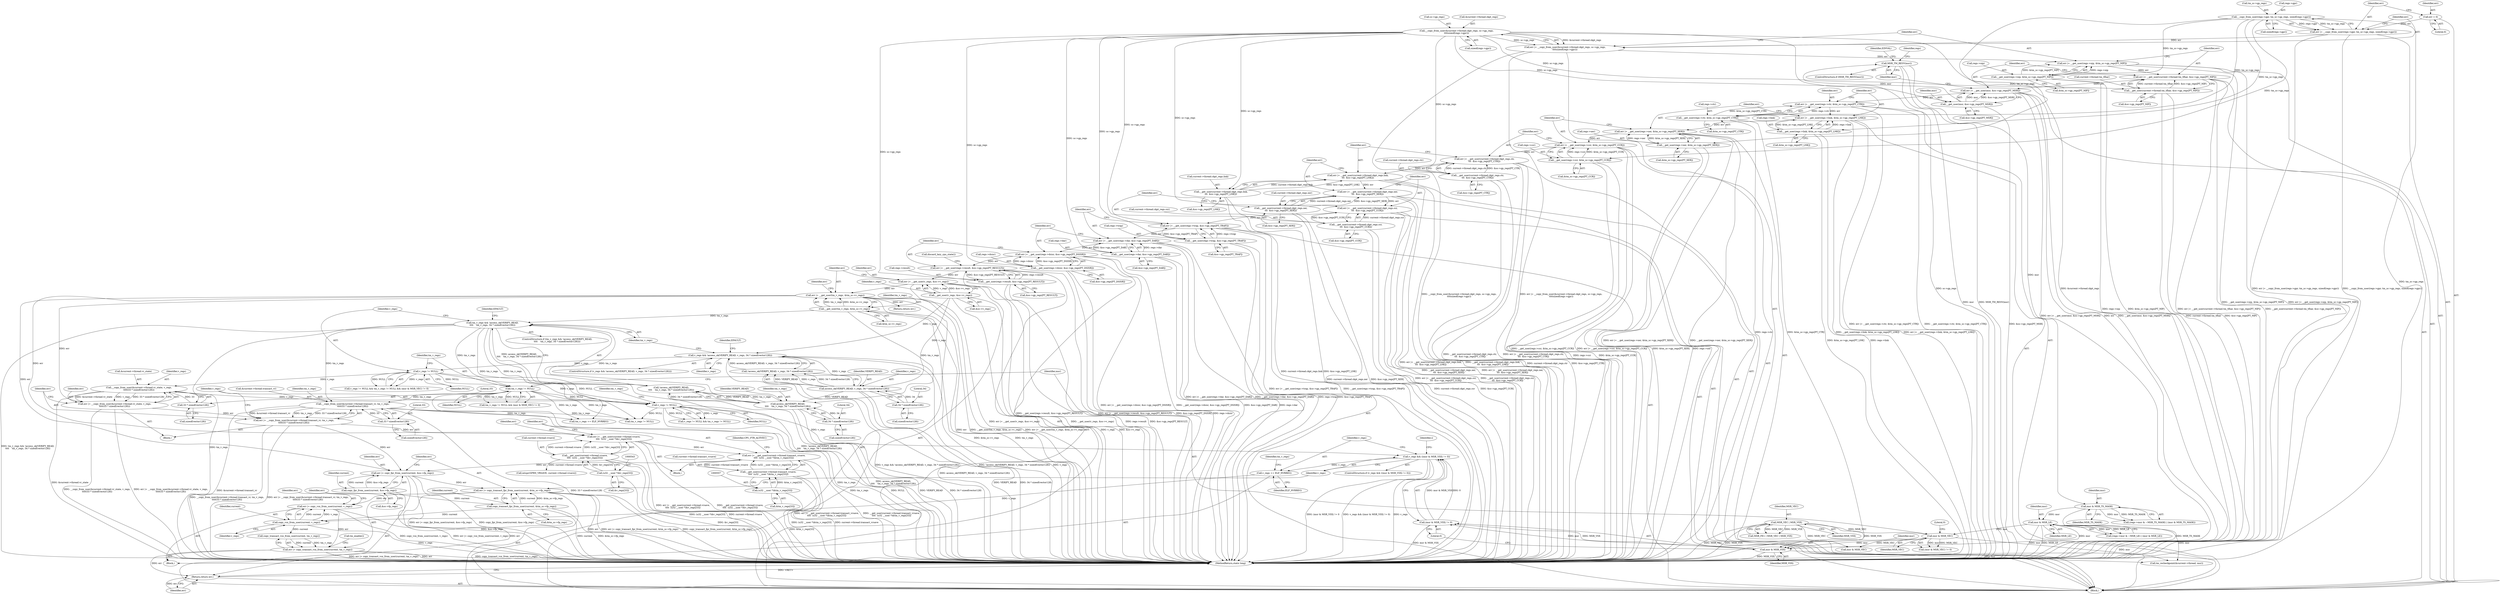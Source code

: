 digraph "0_linux_d2b9d2a5ad5ef04ff978c9923d19730cb05efd55_0@API" {
"1000619" [label="(Call,err |= copy_vsx_from_user(current, v_regs))"];
"1000596" [label="(Call,err |= copy_transact_fpr_from_user(current, &tm_sc->fp_regs))"];
"1000588" [label="(Call,err |= copy_fpr_from_user(current, &sc->fp_regs))"];
"1000410" [label="(Call,err |= __get_user(tm_v_regs, &tm_sc->v_regs))"];
"1000402" [label="(Call,err |= __get_user(v_regs, &sc->v_regs))"];
"1000375" [label="(Call,err |= __get_user(regs->result, &sc->gp_regs[PT_RESULT]))"];
"1000363" [label="(Call,err |= __get_user(regs->dsisr, &sc->gp_regs[PT_DSISR]))"];
"1000351" [label="(Call,err |= __get_user(regs->dar, &sc->gp_regs[PT_DAR]))"];
"1000339" [label="(Call,err |= __get_user(regs->trap, &sc->gp_regs[PT_TRAP]))"];
"1000323" [label="(Call,err |= __get_user(current->thread.ckpt_regs.ccr,\n\t\t\t  &sc->gp_regs[PT_CCR]))"];
"1000307" [label="(Call,err |= __get_user(current->thread.ckpt_regs.xer,\n\t\t\t  &sc->gp_regs[PT_XER]))"];
"1000291" [label="(Call,err |= __get_user(current->thread.ckpt_regs.link,\n\t\t\t  &sc->gp_regs[PT_LNK]))"];
"1000275" [label="(Call,err |= __get_user(current->thread.ckpt_regs.ctr,\n\t\t\t  &sc->gp_regs[PT_CTR]))"];
"1000263" [label="(Call,err |= __get_user(regs->ccr, &tm_sc->gp_regs[PT_CCR]))"];
"1000251" [label="(Call,err |= __get_user(regs->xer, &tm_sc->gp_regs[PT_XER]))"];
"1000239" [label="(Call,err |= __get_user(regs->link, &tm_sc->gp_regs[PT_LNK]))"];
"1000227" [label="(Call,err |= __get_user(regs->ctr, &tm_sc->gp_regs[PT_CTR]))"];
"1000185" [label="(Call,err |= __get_user(msr, &sc->gp_regs[PT_MSR]))"];
"1000171" [label="(Call,err |= __get_user(current->thread.tm_tfhar, &sc->gp_regs[PT_NIP]))"];
"1000159" [label="(Call,err |= __get_user(regs->nip, &tm_sc->gp_regs[PT_NIP]))"];
"1000143" [label="(Call,err |= __copy_from_user(&current->thread.ckpt_regs, sc->gp_regs,\n\t\t\t\tsizeof(regs->gpr)))"];
"1000130" [label="(Call,err |= __copy_from_user(regs->gpr, tm_sc->gp_regs, sizeof(regs->gpr)))"];
"1000125" [label="(Call,err = 0)"];
"1000132" [label="(Call,__copy_from_user(regs->gpr, tm_sc->gp_regs, sizeof(regs->gpr)))"];
"1000145" [label="(Call,__copy_from_user(&current->thread.ckpt_regs, sc->gp_regs,\n\t\t\t\tsizeof(regs->gpr)))"];
"1000161" [label="(Call,__get_user(regs->nip, &tm_sc->gp_regs[PT_NIP]))"];
"1000173" [label="(Call,__get_user(current->thread.tm_tfhar, &sc->gp_regs[PT_NIP]))"];
"1000187" [label="(Call,__get_user(msr, &sc->gp_regs[PT_MSR]))"];
"1000229" [label="(Call,__get_user(regs->ctr, &tm_sc->gp_regs[PT_CTR]))"];
"1000241" [label="(Call,__get_user(regs->link, &tm_sc->gp_regs[PT_LNK]))"];
"1000253" [label="(Call,__get_user(regs->xer, &tm_sc->gp_regs[PT_XER]))"];
"1000265" [label="(Call,__get_user(regs->ccr, &tm_sc->gp_regs[PT_CCR]))"];
"1000277" [label="(Call,__get_user(current->thread.ckpt_regs.ctr,\n\t\t\t  &sc->gp_regs[PT_CTR]))"];
"1000293" [label="(Call,__get_user(current->thread.ckpt_regs.link,\n\t\t\t  &sc->gp_regs[PT_LNK]))"];
"1000309" [label="(Call,__get_user(current->thread.ckpt_regs.xer,\n\t\t\t  &sc->gp_regs[PT_XER]))"];
"1000325" [label="(Call,__get_user(current->thread.ckpt_regs.ccr,\n\t\t\t  &sc->gp_regs[PT_CCR]))"];
"1000341" [label="(Call,__get_user(regs->trap, &sc->gp_regs[PT_TRAP]))"];
"1000353" [label="(Call,__get_user(regs->dar, &sc->gp_regs[PT_DAR]))"];
"1000365" [label="(Call,__get_user(regs->dsisr, &sc->gp_regs[PT_DSISR]))"];
"1000377" [label="(Call,__get_user(regs->result, &sc->gp_regs[PT_RESULT]))"];
"1000404" [label="(Call,__get_user(v_regs, &sc->v_regs))"];
"1000412" [label="(Call,__get_user(tm_v_regs, &tm_sc->v_regs))"];
"1000479" [label="(Call,err |= __copy_from_user(&current->thread.transact_vr, tm_v_regs,\n\t\t\t\t\t33 * sizeof(vector128)))"];
"1000465" [label="(Call,err |= __copy_from_user(&current->thread.vr_state, v_regs,\n\t\t\t\t\t33 * sizeof(vector128)))"];
"1000467" [label="(Call,__copy_from_user(&current->thread.vr_state, v_regs,\n\t\t\t\t\t33 * sizeof(vector128)))"];
"1000452" [label="(Call,v_regs != NULL)"];
"1000423" [label="(Call,v_regs && !access_ok(VERIFY_READ, v_regs, 34 * sizeof(vector128)))"];
"1000426" [label="(Call,access_ok(VERIFY_READ, v_regs, 34 * sizeof(vector128)))"];
"1000429" [label="(Call,34 * sizeof(vector128))"];
"1000425" [label="(Call,!access_ok(VERIFY_READ, v_regs, 34 * sizeof(vector128)))"];
"1000475" [label="(Call,33 * sizeof(vector128))"];
"1000481" [label="(Call,__copy_from_user(&current->thread.transact_vr, tm_v_regs,\n\t\t\t\t\t33 * sizeof(vector128)))"];
"1000456" [label="(Call,tm_v_regs != NULL)"];
"1000437" [label="(Call,tm_v_regs && !access_ok(VERIFY_READ,\n\t\t\t\t    tm_v_regs, 34 * sizeof(vector128)))"];
"1000440" [label="(Call,access_ok(VERIFY_READ,\n\t\t\t\t    tm_v_regs, 34 * sizeof(vector128)))"];
"1000443" [label="(Call,34 * sizeof(vector128))"];
"1000439" [label="(Call,!access_ok(VERIFY_READ,\n\t\t\t\t    tm_v_regs, 34 * sizeof(vector128)))"];
"1000489" [label="(Call,33 * sizeof(vector128))"];
"1000548" [label="(Call,err |= __get_user(current->thread.transact_vrsave,\n\t\t\t\t  (u32 __user *)&tm_v_regs[33]))"];
"1000534" [label="(Call,err |= __get_user(current->thread.vrsave,\n\t\t\t\t  (u32 __user *)&v_regs[33]))"];
"1000536" [label="(Call,__get_user(current->thread.vrsave,\n\t\t\t\t  (u32 __user *)&v_regs[33]))"];
"1000542" [label="(Call,(u32 __user *)&v_regs[33])"];
"1000550" [label="(Call,__get_user(current->thread.transact_vrsave,\n\t\t\t\t  (u32 __user *)&tm_v_regs[33]))"];
"1000556" [label="(Call,(u32 __user *)&tm_v_regs[33])"];
"1000590" [label="(Call,copy_fpr_from_user(current, &sc->fp_regs))"];
"1000598" [label="(Call,copy_transact_fpr_from_user(current, &tm_sc->fp_regs))"];
"1000621" [label="(Call,copy_vsx_from_user(current, v_regs))"];
"1000613" [label="(Call,v_regs += ELF_NVRREG)"];
"1000605" [label="(Call,v_regs && ((msr & MSR_VSX) != 0))"];
"1000527" [label="(Call,v_regs != NULL)"];
"1000607" [label="(Call,(msr & MSR_VSX) != 0)"];
"1000608" [label="(Call,msr & MSR_VSX)"];
"1000460" [label="(Call,msr & MSR_VEC)"];
"1000224" [label="(Call,msr & MSR_LE)"];
"1000211" [label="(Call,msr & MSR_TS_MASK)"];
"1000196" [label="(Call,MSR_TM_RESV(msr))"];
"1000399" [label="(Call,MSR_VEC | MSR_VSX)"];
"1000624" [label="(Call,err |= copy_transact_vsx_from_user(current, tm_v_regs))"];
"1000717" [label="(Return,return err;)"];
"1000376" [label="(Identifier,err)"];
"1000233" [label="(Call,&tm_sc->gp_regs[PT_CTR])"];
"1000474" [label="(Identifier,v_regs)"];
"1000276" [label="(Identifier,err)"];
"1000620" [label="(Identifier,err)"];
"1000527" [label="(Call,v_regs != NULL)"];
"1000429" [label="(Call,34 * sizeof(vector128))"];
"1000482" [label="(Call,&current->thread.transact_vr)"];
"1000402" [label="(Call,err |= __get_user(v_regs, &sc->v_regs))"];
"1000186" [label="(Identifier,err)"];
"1000444" [label="(Literal,34)"];
"1000598" [label="(Call,copy_transact_fpr_from_user(current, &tm_sc->fp_regs))"];
"1000556" [label="(Call,(u32 __user *)&tm_v_regs[33])"];
"1000441" [label="(Identifier,VERIFY_READ)"];
"1000703" [label="(Call,msr & MSR_VEC)"];
"1000438" [label="(Identifier,tm_v_regs)"];
"1000599" [label="(Identifier,current)"];
"1000463" [label="(Literal,0)"];
"1000455" [label="(Call,tm_v_regs != NULL && (msr & MSR_VEC) != 0)"];
"1000581" [label="(Call,mtspr(SPRN_VRSAVE, current->thread.vrsave))"];
"1000195" [label="(ControlStructure,if (MSR_TM_RESV(msr)))"];
"1000365" [label="(Call,__get_user(regs->dsisr, &sc->gp_regs[PT_DSISR]))"];
"1000173" [label="(Call,__get_user(current->thread.tm_tfhar, &sc->gp_regs[PT_NIP]))"];
"1000437" [label="(Call,tm_v_regs && !access_ok(VERIFY_READ,\n\t\t\t\t    tm_v_regs, 34 * sizeof(vector128)))"];
"1000205" [label="(Call,(regs->msr & ~MSR_TS_MASK) | (msr & MSR_TS_MASK))"];
"1000269" [label="(Call,&tm_sc->gp_regs[PT_CCR])"];
"1000241" [label="(Call,__get_user(regs->link, &tm_sc->gp_regs[PT_LNK]))"];
"1000449" [label="(Identifier,EFAULT)"];
"1000345" [label="(Call,&sc->gp_regs[PT_TRAP])"];
"1000443" [label="(Call,34 * sizeof(vector128))"];
"1000592" [label="(Call,&sc->fp_regs)"];
"1000536" [label="(Call,__get_user(current->thread.vrsave,\n\t\t\t\t  (u32 __user *)&v_regs[33]))"];
"1000445" [label="(Call,sizeof(vector128))"];
"1000588" [label="(Call,err |= copy_fpr_from_user(current, &sc->fp_regs))"];
"1000488" [label="(Identifier,tm_v_regs)"];
"1000612" [label="(Block,)"];
"1000212" [label="(Identifier,msr)"];
"1000363" [label="(Call,err |= __get_user(regs->dsisr, &sc->gp_regs[PT_DSISR]))"];
"1000242" [label="(Call,regs->link)"];
"1000301" [label="(Call,&sc->gp_regs[PT_LNK])"];
"1000528" [label="(Identifier,v_regs)"];
"1000133" [label="(Call,regs->gpr)"];
"1000596" [label="(Call,err |= copy_transact_fpr_from_user(current, &tm_sc->fp_regs))"];
"1000457" [label="(Identifier,tm_v_regs)"];
"1000431" [label="(Call,sizeof(vector128))"];
"1000171" [label="(Call,err |= __get_user(current->thread.tm_tfhar, &sc->gp_regs[PT_NIP]))"];
"1000451" [label="(Call,v_regs != NULL && tm_v_regs != NULL && (msr & MSR_VEC) != 0)"];
"1000454" [label="(Identifier,NULL)"];
"1000440" [label="(Call,access_ok(VERIFY_READ,\n\t\t\t\t    tm_v_regs, 34 * sizeof(vector128)))"];
"1000468" [label="(Call,&current->thread.vr_state)"];
"1000404" [label="(Call,__get_user(v_regs, &sc->v_regs))"];
"1000146" [label="(Call,&current->thread.ckpt_regs)"];
"1000399" [label="(Call,MSR_VEC | MSR_VSX)"];
"1000466" [label="(Identifier,err)"];
"1000375" [label="(Call,err |= __get_user(regs->result, &sc->gp_regs[PT_RESULT]))"];
"1000477" [label="(Call,sizeof(vector128))"];
"1000266" [label="(Call,regs->ccr)"];
"1000613" [label="(Call,v_regs += ELF_NVRREG)"];
"1000410" [label="(Call,err |= __get_user(tm_v_regs, &tm_sc->v_regs))"];
"1000537" [label="(Call,current->thread.vrsave)"];
"1000230" [label="(Call,regs->ctr)"];
"1000625" [label="(Identifier,err)"];
"1000160" [label="(Identifier,err)"];
"1000139" [label="(Call,sizeof(regs->gpr))"];
"1000480" [label="(Identifier,err)"];
"1000412" [label="(Call,__get_user(tm_v_regs, &tm_sc->v_regs))"];
"1000310" [label="(Call,current->thread.ckpt_regs.xer)"];
"1000143" [label="(Call,err |= __copy_from_user(&current->thread.ckpt_regs, sc->gp_regs,\n\t\t\t\tsizeof(regs->gpr)))"];
"1000549" [label="(Identifier,err)"];
"1000324" [label="(Identifier,err)"];
"1000326" [label="(Call,current->thread.ckpt_regs.ccr)"];
"1000369" [label="(Call,&sc->gp_regs[PT_DSISR])"];
"1000533" [label="(Block,)"];
"1000606" [label="(Identifier,v_regs)"];
"1000467" [label="(Call,__copy_from_user(&current->thread.vr_state, v_regs,\n\t\t\t\t\t33 * sizeof(vector128)))"];
"1000456" [label="(Call,tm_v_regs != NULL)"];
"1000136" [label="(Call,tm_sc->gp_regs)"];
"1000597" [label="(Identifier,err)"];
"1000200" [label="(Identifier,EINVAL)"];
"1000405" [label="(Identifier,v_regs)"];
"1000544" [label="(Call,&v_regs[33])"];
"1000126" [label="(Identifier,err)"];
"1000189" [label="(Call,&sc->gp_regs[PT_MSR])"];
"1000419" [label="(Identifier,err)"];
"1000161" [label="(Call,__get_user(regs->nip, &tm_sc->gp_regs[PT_NIP]))"];
"1000229" [label="(Call,__get_user(regs->ctr, &tm_sc->gp_regs[PT_CTR]))"];
"1000591" [label="(Identifier,current)"];
"1000459" [label="(Call,(msr & MSR_VEC) != 0)"];
"1000462" [label="(Identifier,MSR_VEC)"];
"1000196" [label="(Call,MSR_TM_RESV(msr))"];
"1000179" [label="(Call,&sc->gp_regs[PT_NIP])"];
"1000609" [label="(Identifier,msr)"];
"1000211" [label="(Call,msr & MSR_TS_MASK)"];
"1000605" [label="(Call,v_regs && ((msr & MSR_VSX) != 0))"];
"1000309" [label="(Call,__get_user(current->thread.ckpt_regs.xer,\n\t\t\t  &sc->gp_regs[PT_XER]))"];
"1000225" [label="(Identifier,msr)"];
"1000213" [label="(Identifier,MSR_TS_MASK)"];
"1000253" [label="(Call,__get_user(regs->xer, &tm_sc->gp_regs[PT_XER]))"];
"1000460" [label="(Call,msr & MSR_VEC)"];
"1000600" [label="(Call,&tm_sc->fp_regs)"];
"1000218" [label="(Call,(regs->msr & ~MSR_LE) | (msr & MSR_LE))"];
"1000264" [label="(Identifier,err)"];
"1000718" [label="(Identifier,err)"];
"1000354" [label="(Call,regs->dar)"];
"1000353" [label="(Call,__get_user(regs->dar, &sc->gp_regs[PT_DAR]))"];
"1000458" [label="(Identifier,NULL)"];
"1000610" [label="(Identifier,MSR_VSX)"];
"1000227" [label="(Call,err |= __get_user(regs->ctr, &tm_sc->gp_regs[PT_CTR]))"];
"1000435" [label="(Identifier,EFAULT)"];
"1000439" [label="(Call,!access_ok(VERIFY_READ,\n\t\t\t\t    tm_v_regs, 34 * sizeof(vector128)))"];
"1000615" [label="(Identifier,ELF_NVRREG)"];
"1000607" [label="(Call,(msr & MSR_VSX) != 0)"];
"1000245" [label="(Call,&tm_sc->gp_regs[PT_LNK])"];
"1000145" [label="(Call,__copy_from_user(&current->thread.ckpt_regs, sc->gp_regs,\n\t\t\t\tsizeof(regs->gpr)))"];
"1000265" [label="(Call,__get_user(regs->ccr, &tm_sc->gp_regs[PT_CCR]))"];
"1000414" [label="(Call,&tm_sc->v_regs)"];
"1000226" [label="(Identifier,MSR_LE)"];
"1000131" [label="(Identifier,err)"];
"1000551" [label="(Call,current->thread.transact_vrsave)"];
"1000162" [label="(Call,regs->nip)"];
"1000580" [label="(Identifier,CPU_FTR_ALTIVEC)"];
"1000442" [label="(Identifier,tm_v_regs)"];
"1000277" [label="(Call,__get_user(current->thread.ckpt_regs.ctr,\n\t\t\t  &sc->gp_regs[PT_CTR]))"];
"1000263" [label="(Call,err |= __get_user(regs->ccr, &tm_sc->gp_regs[PT_CCR]))"];
"1000621" [label="(Call,copy_vsx_from_user(current, v_regs))"];
"1000127" [label="(Literal,0)"];
"1000172" [label="(Identifier,err)"];
"1000403" [label="(Identifier,err)"];
"1000185" [label="(Call,err |= __get_user(msr, &sc->gp_regs[PT_MSR]))"];
"1000333" [label="(Call,&sc->gp_regs[PT_CCR])"];
"1000481" [label="(Call,__copy_from_user(&current->thread.transact_vr, tm_v_regs,\n\t\t\t\t\t33 * sizeof(vector128)))"];
"1000387" [label="(Call,discard_lazy_cpu_state())"];
"1000464" [label="(Block,)"];
"1000430" [label="(Literal,34)"];
"1000461" [label="(Identifier,msr)"];
"1000357" [label="(Call,&sc->gp_regs[PT_DAR])"];
"1000401" [label="(Identifier,MSR_VSX)"];
"1000616" [label="(Call,tm_v_regs += ELF_NVRREG)"];
"1000422" [label="(ControlStructure,if (v_regs && !access_ok(VERIFY_READ, v_regs, 34 * sizeof(vector128))))"];
"1000427" [label="(Identifier,VERIFY_READ)"];
"1000224" [label="(Call,msr & MSR_LE)"];
"1000589" [label="(Identifier,err)"];
"1000188" [label="(Identifier,msr)"];
"1000397" [label="(Call,MSR_FE1 | MSR_VEC | MSR_VSX)"];
"1000452" [label="(Call,v_regs != NULL)"];
"1000619" [label="(Call,err |= copy_vsx_from_user(current, v_regs))"];
"1000228" [label="(Identifier,err)"];
"1000239" [label="(Call,err |= __get_user(regs->link, &tm_sc->gp_regs[PT_LNK]))"];
"1000121" [label="(Block,)"];
"1000203" [label="(Identifier,regs)"];
"1000428" [label="(Identifier,v_regs)"];
"1000411" [label="(Identifier,err)"];
"1000257" [label="(Call,&tm_sc->gp_regs[PT_XER])"];
"1000378" [label="(Call,regs->result)"];
"1000423" [label="(Call,v_regs && !access_ok(VERIFY_READ, v_regs, 34 * sizeof(vector128)))"];
"1000130" [label="(Call,err |= __copy_from_user(regs->gpr, tm_sc->gp_regs, sizeof(regs->gpr)))"];
"1000622" [label="(Identifier,current)"];
"1000465" [label="(Call,err |= __copy_from_user(&current->thread.vr_state, v_regs,\n\t\t\t\t\t33 * sizeof(vector128)))"];
"1000667" [label="(Call,tm_enable())"];
"1000125" [label="(Call,err = 0)"];
"1000425" [label="(Call,!access_ok(VERIFY_READ, v_regs, 34 * sizeof(vector128)))"];
"1000535" [label="(Identifier,err)"];
"1000364" [label="(Identifier,err)"];
"1000381" [label="(Call,&sc->gp_regs[PT_RESULT])"];
"1000548" [label="(Call,err |= __get_user(current->thread.transact_vrsave,\n\t\t\t\t  (u32 __user *)&tm_v_regs[33]))"];
"1000542" [label="(Call,(u32 __user *)&v_regs[33])"];
"1000275" [label="(Call,err |= __get_user(current->thread.ckpt_regs.ctr,\n\t\t\t  &sc->gp_regs[PT_CTR]))"];
"1000526" [label="(Call,v_regs != NULL && tm_v_regs != NULL)"];
"1000558" [label="(Call,&tm_v_regs[33])"];
"1000339" [label="(Call,err |= __get_user(regs->trap, &sc->gp_regs[PT_TRAP]))"];
"1000291" [label="(Call,err |= __get_user(current->thread.ckpt_regs.link,\n\t\t\t  &sc->gp_regs[PT_LNK]))"];
"1000424" [label="(Identifier,v_regs)"];
"1000550" [label="(Call,__get_user(current->thread.transact_vrsave,\n\t\t\t\t  (u32 __user *)&tm_v_regs[33]))"];
"1000413" [label="(Identifier,tm_v_regs)"];
"1000187" [label="(Call,__get_user(msr, &sc->gp_regs[PT_MSR]))"];
"1000406" [label="(Call,&sc->v_regs)"];
"1000611" [label="(Literal,0)"];
"1000633" [label="(Identifier,i)"];
"1000251" [label="(Call,err |= __get_user(regs->xer, &tm_sc->gp_regs[PT_XER]))"];
"1000240" [label="(Identifier,err)"];
"1000475" [label="(Call,33 * sizeof(vector128))"];
"1000254" [label="(Call,regs->xer)"];
"1000293" [label="(Call,__get_user(current->thread.ckpt_regs.link,\n\t\t\t  &sc->gp_regs[PT_LNK]))"];
"1000155" [label="(Call,sizeof(regs->gpr))"];
"1000490" [label="(Literal,33)"];
"1000479" [label="(Call,err |= __copy_from_user(&current->thread.transact_vr, tm_v_regs,\n\t\t\t\t\t33 * sizeof(vector128)))"];
"1000530" [label="(Call,tm_v_regs != NULL)"];
"1000626" [label="(Call,copy_transact_vsx_from_user(current, tm_v_regs))"];
"1000307" [label="(Call,err |= __get_user(current->thread.ckpt_regs.xer,\n\t\t\t  &sc->gp_regs[PT_XER]))"];
"1000342" [label="(Call,regs->trap)"];
"1000352" [label="(Identifier,err)"];
"1000529" [label="(Identifier,NULL)"];
"1000534" [label="(Call,err |= __get_user(current->thread.vrsave,\n\t\t\t\t  (u32 __user *)&v_regs[33]))"];
"1000366" [label="(Call,regs->dsisr)"];
"1000197" [label="(Identifier,msr)"];
"1000278" [label="(Call,current->thread.ckpt_regs.ctr)"];
"1000717" [label="(Return,return err;)"];
"1000675" [label="(Call,tm_recheckpoint(&current->thread, msr))"];
"1000420" [label="(Return,return err;)"];
"1000152" [label="(Call,sc->gp_regs)"];
"1000453" [label="(Identifier,v_regs)"];
"1000252" [label="(Identifier,err)"];
"1000132" [label="(Call,__copy_from_user(regs->gpr, tm_sc->gp_regs, sizeof(regs->gpr)))"];
"1000174" [label="(Call,current->thread.tm_tfhar)"];
"1000614" [label="(Identifier,v_regs)"];
"1000623" [label="(Identifier,v_regs)"];
"1000308" [label="(Identifier,err)"];
"1000617" [label="(Identifier,tm_v_regs)"];
"1000377" [label="(Call,__get_user(regs->result, &sc->gp_regs[PT_RESULT]))"];
"1000491" [label="(Call,sizeof(vector128))"];
"1000341" [label="(Call,__get_user(regs->trap, &sc->gp_regs[PT_TRAP]))"];
"1000476" [label="(Literal,33)"];
"1000436" [label="(ControlStructure,if (tm_v_regs && !access_ok(VERIFY_READ,\n\t\t\t\t    tm_v_regs, 34 * sizeof(vector128))))"];
"1000340" [label="(Identifier,err)"];
"1000292" [label="(Identifier,err)"];
"1000159" [label="(Call,err |= __get_user(regs->nip, &tm_sc->gp_regs[PT_NIP]))"];
"1000531" [label="(Identifier,tm_v_regs)"];
"1000604" [label="(ControlStructure,if (v_regs && ((msr & MSR_VSX) != 0)))"];
"1000323" [label="(Call,err |= __get_user(current->thread.ckpt_regs.ccr,\n\t\t\t  &sc->gp_regs[PT_CCR]))"];
"1000317" [label="(Call,&sc->gp_regs[PT_XER])"];
"1000590" [label="(Call,copy_fpr_from_user(current, &sc->fp_regs))"];
"1000719" [label="(MethodReturn,static long)"];
"1000285" [label="(Call,&sc->gp_regs[PT_CTR])"];
"1000624" [label="(Call,err |= copy_transact_vsx_from_user(current, tm_v_regs))"];
"1000144" [label="(Identifier,err)"];
"1000426" [label="(Call,access_ok(VERIFY_READ, v_regs, 34 * sizeof(vector128)))"];
"1000165" [label="(Call,&tm_sc->gp_regs[PT_NIP])"];
"1000294" [label="(Call,current->thread.ckpt_regs.link)"];
"1000351" [label="(Call,err |= __get_user(regs->dar, &sc->gp_regs[PT_DAR]))"];
"1000608" [label="(Call,msr & MSR_VSX)"];
"1000325" [label="(Call,__get_user(current->thread.ckpt_regs.ccr,\n\t\t\t  &sc->gp_regs[PT_CCR]))"];
"1000489" [label="(Call,33 * sizeof(vector128))"];
"1000400" [label="(Identifier,MSR_VEC)"];
"1000619" -> "1000612"  [label="AST: "];
"1000619" -> "1000621"  [label="CFG: "];
"1000620" -> "1000619"  [label="AST: "];
"1000621" -> "1000619"  [label="AST: "];
"1000625" -> "1000619"  [label="CFG: "];
"1000619" -> "1000719"  [label="DDG: copy_vsx_from_user(current, v_regs)"];
"1000619" -> "1000719"  [label="DDG: err |= copy_vsx_from_user(current, v_regs)"];
"1000596" -> "1000619"  [label="DDG: err"];
"1000621" -> "1000619"  [label="DDG: current"];
"1000621" -> "1000619"  [label="DDG: v_regs"];
"1000619" -> "1000624"  [label="DDG: err"];
"1000596" -> "1000121"  [label="AST: "];
"1000596" -> "1000598"  [label="CFG: "];
"1000597" -> "1000596"  [label="AST: "];
"1000598" -> "1000596"  [label="AST: "];
"1000606" -> "1000596"  [label="CFG: "];
"1000596" -> "1000719"  [label="DDG: copy_transact_fpr_from_user(current, &tm_sc->fp_regs)"];
"1000596" -> "1000719"  [label="DDG: err"];
"1000596" -> "1000719"  [label="DDG: err |= copy_transact_fpr_from_user(current, &tm_sc->fp_regs)"];
"1000588" -> "1000596"  [label="DDG: err"];
"1000598" -> "1000596"  [label="DDG: current"];
"1000598" -> "1000596"  [label="DDG: &tm_sc->fp_regs"];
"1000596" -> "1000717"  [label="DDG: err"];
"1000588" -> "1000121"  [label="AST: "];
"1000588" -> "1000590"  [label="CFG: "];
"1000589" -> "1000588"  [label="AST: "];
"1000590" -> "1000588"  [label="AST: "];
"1000597" -> "1000588"  [label="CFG: "];
"1000588" -> "1000719"  [label="DDG: copy_fpr_from_user(current, &sc->fp_regs)"];
"1000588" -> "1000719"  [label="DDG: err |= copy_fpr_from_user(current, &sc->fp_regs)"];
"1000410" -> "1000588"  [label="DDG: err"];
"1000479" -> "1000588"  [label="DDG: err"];
"1000548" -> "1000588"  [label="DDG: err"];
"1000590" -> "1000588"  [label="DDG: current"];
"1000590" -> "1000588"  [label="DDG: &sc->fp_regs"];
"1000410" -> "1000121"  [label="AST: "];
"1000410" -> "1000412"  [label="CFG: "];
"1000411" -> "1000410"  [label="AST: "];
"1000412" -> "1000410"  [label="AST: "];
"1000419" -> "1000410"  [label="CFG: "];
"1000410" -> "1000719"  [label="DDG: err"];
"1000410" -> "1000719"  [label="DDG: __get_user(tm_v_regs, &tm_sc->v_regs)"];
"1000410" -> "1000719"  [label="DDG: err |= __get_user(tm_v_regs, &tm_sc->v_regs)"];
"1000402" -> "1000410"  [label="DDG: err"];
"1000412" -> "1000410"  [label="DDG: tm_v_regs"];
"1000412" -> "1000410"  [label="DDG: &tm_sc->v_regs"];
"1000410" -> "1000420"  [label="DDG: err"];
"1000410" -> "1000465"  [label="DDG: err"];
"1000410" -> "1000534"  [label="DDG: err"];
"1000402" -> "1000121"  [label="AST: "];
"1000402" -> "1000404"  [label="CFG: "];
"1000403" -> "1000402"  [label="AST: "];
"1000404" -> "1000402"  [label="AST: "];
"1000411" -> "1000402"  [label="CFG: "];
"1000402" -> "1000719"  [label="DDG: __get_user(v_regs, &sc->v_regs)"];
"1000402" -> "1000719"  [label="DDG: err |= __get_user(v_regs, &sc->v_regs)"];
"1000375" -> "1000402"  [label="DDG: err"];
"1000404" -> "1000402"  [label="DDG: v_regs"];
"1000404" -> "1000402"  [label="DDG: &sc->v_regs"];
"1000375" -> "1000121"  [label="AST: "];
"1000375" -> "1000377"  [label="CFG: "];
"1000376" -> "1000375"  [label="AST: "];
"1000377" -> "1000375"  [label="AST: "];
"1000387" -> "1000375"  [label="CFG: "];
"1000375" -> "1000719"  [label="DDG: __get_user(regs->result, &sc->gp_regs[PT_RESULT])"];
"1000375" -> "1000719"  [label="DDG: err |= __get_user(regs->result, &sc->gp_regs[PT_RESULT])"];
"1000363" -> "1000375"  [label="DDG: err"];
"1000377" -> "1000375"  [label="DDG: regs->result"];
"1000377" -> "1000375"  [label="DDG: &sc->gp_regs[PT_RESULT]"];
"1000363" -> "1000121"  [label="AST: "];
"1000363" -> "1000365"  [label="CFG: "];
"1000364" -> "1000363"  [label="AST: "];
"1000365" -> "1000363"  [label="AST: "];
"1000376" -> "1000363"  [label="CFG: "];
"1000363" -> "1000719"  [label="DDG: __get_user(regs->dsisr, &sc->gp_regs[PT_DSISR])"];
"1000363" -> "1000719"  [label="DDG: err |= __get_user(regs->dsisr, &sc->gp_regs[PT_DSISR])"];
"1000351" -> "1000363"  [label="DDG: err"];
"1000365" -> "1000363"  [label="DDG: regs->dsisr"];
"1000365" -> "1000363"  [label="DDG: &sc->gp_regs[PT_DSISR]"];
"1000351" -> "1000121"  [label="AST: "];
"1000351" -> "1000353"  [label="CFG: "];
"1000352" -> "1000351"  [label="AST: "];
"1000353" -> "1000351"  [label="AST: "];
"1000364" -> "1000351"  [label="CFG: "];
"1000351" -> "1000719"  [label="DDG: err |= __get_user(regs->dar, &sc->gp_regs[PT_DAR])"];
"1000351" -> "1000719"  [label="DDG: __get_user(regs->dar, &sc->gp_regs[PT_DAR])"];
"1000339" -> "1000351"  [label="DDG: err"];
"1000353" -> "1000351"  [label="DDG: regs->dar"];
"1000353" -> "1000351"  [label="DDG: &sc->gp_regs[PT_DAR]"];
"1000339" -> "1000121"  [label="AST: "];
"1000339" -> "1000341"  [label="CFG: "];
"1000340" -> "1000339"  [label="AST: "];
"1000341" -> "1000339"  [label="AST: "];
"1000352" -> "1000339"  [label="CFG: "];
"1000339" -> "1000719"  [label="DDG: err |= __get_user(regs->trap, &sc->gp_regs[PT_TRAP])"];
"1000339" -> "1000719"  [label="DDG: __get_user(regs->trap, &sc->gp_regs[PT_TRAP])"];
"1000323" -> "1000339"  [label="DDG: err"];
"1000341" -> "1000339"  [label="DDG: regs->trap"];
"1000341" -> "1000339"  [label="DDG: &sc->gp_regs[PT_TRAP]"];
"1000323" -> "1000121"  [label="AST: "];
"1000323" -> "1000325"  [label="CFG: "];
"1000324" -> "1000323"  [label="AST: "];
"1000325" -> "1000323"  [label="AST: "];
"1000340" -> "1000323"  [label="CFG: "];
"1000323" -> "1000719"  [label="DDG: __get_user(current->thread.ckpt_regs.ccr,\n\t\t\t  &sc->gp_regs[PT_CCR])"];
"1000323" -> "1000719"  [label="DDG: err |= __get_user(current->thread.ckpt_regs.ccr,\n\t\t\t  &sc->gp_regs[PT_CCR])"];
"1000307" -> "1000323"  [label="DDG: err"];
"1000325" -> "1000323"  [label="DDG: current->thread.ckpt_regs.ccr"];
"1000325" -> "1000323"  [label="DDG: &sc->gp_regs[PT_CCR]"];
"1000307" -> "1000121"  [label="AST: "];
"1000307" -> "1000309"  [label="CFG: "];
"1000308" -> "1000307"  [label="AST: "];
"1000309" -> "1000307"  [label="AST: "];
"1000324" -> "1000307"  [label="CFG: "];
"1000307" -> "1000719"  [label="DDG: __get_user(current->thread.ckpt_regs.xer,\n\t\t\t  &sc->gp_regs[PT_XER])"];
"1000307" -> "1000719"  [label="DDG: err |= __get_user(current->thread.ckpt_regs.xer,\n\t\t\t  &sc->gp_regs[PT_XER])"];
"1000291" -> "1000307"  [label="DDG: err"];
"1000309" -> "1000307"  [label="DDG: current->thread.ckpt_regs.xer"];
"1000309" -> "1000307"  [label="DDG: &sc->gp_regs[PT_XER]"];
"1000291" -> "1000121"  [label="AST: "];
"1000291" -> "1000293"  [label="CFG: "];
"1000292" -> "1000291"  [label="AST: "];
"1000293" -> "1000291"  [label="AST: "];
"1000308" -> "1000291"  [label="CFG: "];
"1000291" -> "1000719"  [label="DDG: err |= __get_user(current->thread.ckpt_regs.link,\n\t\t\t  &sc->gp_regs[PT_LNK])"];
"1000291" -> "1000719"  [label="DDG: __get_user(current->thread.ckpt_regs.link,\n\t\t\t  &sc->gp_regs[PT_LNK])"];
"1000275" -> "1000291"  [label="DDG: err"];
"1000293" -> "1000291"  [label="DDG: current->thread.ckpt_regs.link"];
"1000293" -> "1000291"  [label="DDG: &sc->gp_regs[PT_LNK]"];
"1000275" -> "1000121"  [label="AST: "];
"1000275" -> "1000277"  [label="CFG: "];
"1000276" -> "1000275"  [label="AST: "];
"1000277" -> "1000275"  [label="AST: "];
"1000292" -> "1000275"  [label="CFG: "];
"1000275" -> "1000719"  [label="DDG: err |= __get_user(current->thread.ckpt_regs.ctr,\n\t\t\t  &sc->gp_regs[PT_CTR])"];
"1000275" -> "1000719"  [label="DDG: __get_user(current->thread.ckpt_regs.ctr,\n\t\t\t  &sc->gp_regs[PT_CTR])"];
"1000263" -> "1000275"  [label="DDG: err"];
"1000277" -> "1000275"  [label="DDG: current->thread.ckpt_regs.ctr"];
"1000277" -> "1000275"  [label="DDG: &sc->gp_regs[PT_CTR]"];
"1000263" -> "1000121"  [label="AST: "];
"1000263" -> "1000265"  [label="CFG: "];
"1000264" -> "1000263"  [label="AST: "];
"1000265" -> "1000263"  [label="AST: "];
"1000276" -> "1000263"  [label="CFG: "];
"1000263" -> "1000719"  [label="DDG: __get_user(regs->ccr, &tm_sc->gp_regs[PT_CCR])"];
"1000263" -> "1000719"  [label="DDG: err |= __get_user(regs->ccr, &tm_sc->gp_regs[PT_CCR])"];
"1000251" -> "1000263"  [label="DDG: err"];
"1000265" -> "1000263"  [label="DDG: regs->ccr"];
"1000265" -> "1000263"  [label="DDG: &tm_sc->gp_regs[PT_CCR]"];
"1000251" -> "1000121"  [label="AST: "];
"1000251" -> "1000253"  [label="CFG: "];
"1000252" -> "1000251"  [label="AST: "];
"1000253" -> "1000251"  [label="AST: "];
"1000264" -> "1000251"  [label="CFG: "];
"1000251" -> "1000719"  [label="DDG: err |= __get_user(regs->xer, &tm_sc->gp_regs[PT_XER])"];
"1000251" -> "1000719"  [label="DDG: __get_user(regs->xer, &tm_sc->gp_regs[PT_XER])"];
"1000239" -> "1000251"  [label="DDG: err"];
"1000253" -> "1000251"  [label="DDG: regs->xer"];
"1000253" -> "1000251"  [label="DDG: &tm_sc->gp_regs[PT_XER]"];
"1000239" -> "1000121"  [label="AST: "];
"1000239" -> "1000241"  [label="CFG: "];
"1000240" -> "1000239"  [label="AST: "];
"1000241" -> "1000239"  [label="AST: "];
"1000252" -> "1000239"  [label="CFG: "];
"1000239" -> "1000719"  [label="DDG: err |= __get_user(regs->link, &tm_sc->gp_regs[PT_LNK])"];
"1000239" -> "1000719"  [label="DDG: __get_user(regs->link, &tm_sc->gp_regs[PT_LNK])"];
"1000227" -> "1000239"  [label="DDG: err"];
"1000241" -> "1000239"  [label="DDG: regs->link"];
"1000241" -> "1000239"  [label="DDG: &tm_sc->gp_regs[PT_LNK]"];
"1000227" -> "1000121"  [label="AST: "];
"1000227" -> "1000229"  [label="CFG: "];
"1000228" -> "1000227"  [label="AST: "];
"1000229" -> "1000227"  [label="AST: "];
"1000240" -> "1000227"  [label="CFG: "];
"1000227" -> "1000719"  [label="DDG: err |= __get_user(regs->ctr, &tm_sc->gp_regs[PT_CTR])"];
"1000227" -> "1000719"  [label="DDG: __get_user(regs->ctr, &tm_sc->gp_regs[PT_CTR])"];
"1000185" -> "1000227"  [label="DDG: err"];
"1000229" -> "1000227"  [label="DDG: regs->ctr"];
"1000229" -> "1000227"  [label="DDG: &tm_sc->gp_regs[PT_CTR]"];
"1000185" -> "1000121"  [label="AST: "];
"1000185" -> "1000187"  [label="CFG: "];
"1000186" -> "1000185"  [label="AST: "];
"1000187" -> "1000185"  [label="AST: "];
"1000197" -> "1000185"  [label="CFG: "];
"1000185" -> "1000719"  [label="DDG: err"];
"1000185" -> "1000719"  [label="DDG: __get_user(msr, &sc->gp_regs[PT_MSR])"];
"1000185" -> "1000719"  [label="DDG: err |= __get_user(msr, &sc->gp_regs[PT_MSR])"];
"1000171" -> "1000185"  [label="DDG: err"];
"1000187" -> "1000185"  [label="DDG: msr"];
"1000187" -> "1000185"  [label="DDG: &sc->gp_regs[PT_MSR]"];
"1000171" -> "1000121"  [label="AST: "];
"1000171" -> "1000173"  [label="CFG: "];
"1000172" -> "1000171"  [label="AST: "];
"1000173" -> "1000171"  [label="AST: "];
"1000186" -> "1000171"  [label="CFG: "];
"1000171" -> "1000719"  [label="DDG: __get_user(current->thread.tm_tfhar, &sc->gp_regs[PT_NIP])"];
"1000171" -> "1000719"  [label="DDG: err |= __get_user(current->thread.tm_tfhar, &sc->gp_regs[PT_NIP])"];
"1000159" -> "1000171"  [label="DDG: err"];
"1000173" -> "1000171"  [label="DDG: current->thread.tm_tfhar"];
"1000173" -> "1000171"  [label="DDG: &sc->gp_regs[PT_NIP]"];
"1000159" -> "1000121"  [label="AST: "];
"1000159" -> "1000161"  [label="CFG: "];
"1000160" -> "1000159"  [label="AST: "];
"1000161" -> "1000159"  [label="AST: "];
"1000172" -> "1000159"  [label="CFG: "];
"1000159" -> "1000719"  [label="DDG: err |= __get_user(regs->nip, &tm_sc->gp_regs[PT_NIP])"];
"1000159" -> "1000719"  [label="DDG: __get_user(regs->nip, &tm_sc->gp_regs[PT_NIP])"];
"1000143" -> "1000159"  [label="DDG: err"];
"1000161" -> "1000159"  [label="DDG: regs->nip"];
"1000161" -> "1000159"  [label="DDG: &tm_sc->gp_regs[PT_NIP]"];
"1000143" -> "1000121"  [label="AST: "];
"1000143" -> "1000145"  [label="CFG: "];
"1000144" -> "1000143"  [label="AST: "];
"1000145" -> "1000143"  [label="AST: "];
"1000160" -> "1000143"  [label="CFG: "];
"1000143" -> "1000719"  [label="DDG: __copy_from_user(&current->thread.ckpt_regs, sc->gp_regs,\n\t\t\t\tsizeof(regs->gpr))"];
"1000143" -> "1000719"  [label="DDG: err |= __copy_from_user(&current->thread.ckpt_regs, sc->gp_regs,\n\t\t\t\tsizeof(regs->gpr))"];
"1000130" -> "1000143"  [label="DDG: err"];
"1000145" -> "1000143"  [label="DDG: &current->thread.ckpt_regs"];
"1000145" -> "1000143"  [label="DDG: sc->gp_regs"];
"1000130" -> "1000121"  [label="AST: "];
"1000130" -> "1000132"  [label="CFG: "];
"1000131" -> "1000130"  [label="AST: "];
"1000132" -> "1000130"  [label="AST: "];
"1000144" -> "1000130"  [label="CFG: "];
"1000130" -> "1000719"  [label="DDG: err |= __copy_from_user(regs->gpr, tm_sc->gp_regs, sizeof(regs->gpr))"];
"1000130" -> "1000719"  [label="DDG: __copy_from_user(regs->gpr, tm_sc->gp_regs, sizeof(regs->gpr))"];
"1000125" -> "1000130"  [label="DDG: err"];
"1000132" -> "1000130"  [label="DDG: regs->gpr"];
"1000132" -> "1000130"  [label="DDG: tm_sc->gp_regs"];
"1000125" -> "1000121"  [label="AST: "];
"1000125" -> "1000127"  [label="CFG: "];
"1000126" -> "1000125"  [label="AST: "];
"1000127" -> "1000125"  [label="AST: "];
"1000131" -> "1000125"  [label="CFG: "];
"1000132" -> "1000139"  [label="CFG: "];
"1000133" -> "1000132"  [label="AST: "];
"1000136" -> "1000132"  [label="AST: "];
"1000139" -> "1000132"  [label="AST: "];
"1000132" -> "1000719"  [label="DDG: tm_sc->gp_regs"];
"1000132" -> "1000161"  [label="DDG: tm_sc->gp_regs"];
"1000132" -> "1000229"  [label="DDG: tm_sc->gp_regs"];
"1000132" -> "1000241"  [label="DDG: tm_sc->gp_regs"];
"1000132" -> "1000253"  [label="DDG: tm_sc->gp_regs"];
"1000132" -> "1000265"  [label="DDG: tm_sc->gp_regs"];
"1000145" -> "1000155"  [label="CFG: "];
"1000146" -> "1000145"  [label="AST: "];
"1000152" -> "1000145"  [label="AST: "];
"1000155" -> "1000145"  [label="AST: "];
"1000145" -> "1000719"  [label="DDG: sc->gp_regs"];
"1000145" -> "1000719"  [label="DDG: &current->thread.ckpt_regs"];
"1000145" -> "1000173"  [label="DDG: sc->gp_regs"];
"1000145" -> "1000187"  [label="DDG: sc->gp_regs"];
"1000145" -> "1000277"  [label="DDG: sc->gp_regs"];
"1000145" -> "1000293"  [label="DDG: sc->gp_regs"];
"1000145" -> "1000309"  [label="DDG: sc->gp_regs"];
"1000145" -> "1000325"  [label="DDG: sc->gp_regs"];
"1000145" -> "1000341"  [label="DDG: sc->gp_regs"];
"1000145" -> "1000353"  [label="DDG: sc->gp_regs"];
"1000145" -> "1000365"  [label="DDG: sc->gp_regs"];
"1000145" -> "1000377"  [label="DDG: sc->gp_regs"];
"1000161" -> "1000165"  [label="CFG: "];
"1000162" -> "1000161"  [label="AST: "];
"1000165" -> "1000161"  [label="AST: "];
"1000161" -> "1000719"  [label="DDG: regs->nip"];
"1000161" -> "1000719"  [label="DDG: &tm_sc->gp_regs[PT_NIP]"];
"1000173" -> "1000179"  [label="CFG: "];
"1000174" -> "1000173"  [label="AST: "];
"1000179" -> "1000173"  [label="AST: "];
"1000173" -> "1000719"  [label="DDG: &sc->gp_regs[PT_NIP]"];
"1000173" -> "1000719"  [label="DDG: current->thread.tm_tfhar"];
"1000187" -> "1000189"  [label="CFG: "];
"1000188" -> "1000187"  [label="AST: "];
"1000189" -> "1000187"  [label="AST: "];
"1000187" -> "1000719"  [label="DDG: &sc->gp_regs[PT_MSR]"];
"1000187" -> "1000196"  [label="DDG: msr"];
"1000229" -> "1000233"  [label="CFG: "];
"1000230" -> "1000229"  [label="AST: "];
"1000233" -> "1000229"  [label="AST: "];
"1000229" -> "1000719"  [label="DDG: &tm_sc->gp_regs[PT_CTR]"];
"1000229" -> "1000719"  [label="DDG: regs->ctr"];
"1000241" -> "1000245"  [label="CFG: "];
"1000242" -> "1000241"  [label="AST: "];
"1000245" -> "1000241"  [label="AST: "];
"1000241" -> "1000719"  [label="DDG: regs->link"];
"1000241" -> "1000719"  [label="DDG: &tm_sc->gp_regs[PT_LNK]"];
"1000253" -> "1000257"  [label="CFG: "];
"1000254" -> "1000253"  [label="AST: "];
"1000257" -> "1000253"  [label="AST: "];
"1000253" -> "1000719"  [label="DDG: regs->xer"];
"1000253" -> "1000719"  [label="DDG: &tm_sc->gp_regs[PT_XER]"];
"1000265" -> "1000269"  [label="CFG: "];
"1000266" -> "1000265"  [label="AST: "];
"1000269" -> "1000265"  [label="AST: "];
"1000265" -> "1000719"  [label="DDG: &tm_sc->gp_regs[PT_CCR]"];
"1000265" -> "1000719"  [label="DDG: regs->ccr"];
"1000277" -> "1000285"  [label="CFG: "];
"1000278" -> "1000277"  [label="AST: "];
"1000285" -> "1000277"  [label="AST: "];
"1000277" -> "1000719"  [label="DDG: &sc->gp_regs[PT_CTR]"];
"1000277" -> "1000719"  [label="DDG: current->thread.ckpt_regs.ctr"];
"1000293" -> "1000301"  [label="CFG: "];
"1000294" -> "1000293"  [label="AST: "];
"1000301" -> "1000293"  [label="AST: "];
"1000293" -> "1000719"  [label="DDG: current->thread.ckpt_regs.link"];
"1000293" -> "1000719"  [label="DDG: &sc->gp_regs[PT_LNK]"];
"1000309" -> "1000317"  [label="CFG: "];
"1000310" -> "1000309"  [label="AST: "];
"1000317" -> "1000309"  [label="AST: "];
"1000309" -> "1000719"  [label="DDG: current->thread.ckpt_regs.xer"];
"1000309" -> "1000719"  [label="DDG: &sc->gp_regs[PT_XER]"];
"1000325" -> "1000333"  [label="CFG: "];
"1000326" -> "1000325"  [label="AST: "];
"1000333" -> "1000325"  [label="AST: "];
"1000325" -> "1000719"  [label="DDG: current->thread.ckpt_regs.ccr"];
"1000325" -> "1000719"  [label="DDG: &sc->gp_regs[PT_CCR]"];
"1000341" -> "1000345"  [label="CFG: "];
"1000342" -> "1000341"  [label="AST: "];
"1000345" -> "1000341"  [label="AST: "];
"1000341" -> "1000719"  [label="DDG: regs->trap"];
"1000341" -> "1000719"  [label="DDG: &sc->gp_regs[PT_TRAP]"];
"1000353" -> "1000357"  [label="CFG: "];
"1000354" -> "1000353"  [label="AST: "];
"1000357" -> "1000353"  [label="AST: "];
"1000353" -> "1000719"  [label="DDG: &sc->gp_regs[PT_DAR]"];
"1000353" -> "1000719"  [label="DDG: regs->dar"];
"1000365" -> "1000369"  [label="CFG: "];
"1000366" -> "1000365"  [label="AST: "];
"1000369" -> "1000365"  [label="AST: "];
"1000365" -> "1000719"  [label="DDG: &sc->gp_regs[PT_DSISR]"];
"1000365" -> "1000719"  [label="DDG: regs->dsisr"];
"1000377" -> "1000381"  [label="CFG: "];
"1000378" -> "1000377"  [label="AST: "];
"1000381" -> "1000377"  [label="AST: "];
"1000377" -> "1000719"  [label="DDG: regs->result"];
"1000377" -> "1000719"  [label="DDG: &sc->gp_regs[PT_RESULT]"];
"1000404" -> "1000406"  [label="CFG: "];
"1000405" -> "1000404"  [label="AST: "];
"1000406" -> "1000404"  [label="AST: "];
"1000404" -> "1000719"  [label="DDG: v_regs"];
"1000404" -> "1000719"  [label="DDG: &sc->v_regs"];
"1000404" -> "1000423"  [label="DDG: v_regs"];
"1000404" -> "1000426"  [label="DDG: v_regs"];
"1000412" -> "1000414"  [label="CFG: "];
"1000413" -> "1000412"  [label="AST: "];
"1000414" -> "1000412"  [label="AST: "];
"1000412" -> "1000719"  [label="DDG: &tm_sc->v_regs"];
"1000412" -> "1000719"  [label="DDG: tm_v_regs"];
"1000412" -> "1000437"  [label="DDG: tm_v_regs"];
"1000412" -> "1000440"  [label="DDG: tm_v_regs"];
"1000479" -> "1000464"  [label="AST: "];
"1000479" -> "1000481"  [label="CFG: "];
"1000480" -> "1000479"  [label="AST: "];
"1000481" -> "1000479"  [label="AST: "];
"1000528" -> "1000479"  [label="CFG: "];
"1000479" -> "1000719"  [label="DDG: err |= __copy_from_user(&current->thread.transact_vr, tm_v_regs,\n\t\t\t\t\t33 * sizeof(vector128))"];
"1000479" -> "1000719"  [label="DDG: __copy_from_user(&current->thread.transact_vr, tm_v_regs,\n\t\t\t\t\t33 * sizeof(vector128))"];
"1000465" -> "1000479"  [label="DDG: err"];
"1000481" -> "1000479"  [label="DDG: &current->thread.transact_vr"];
"1000481" -> "1000479"  [label="DDG: tm_v_regs"];
"1000481" -> "1000479"  [label="DDG: 33 * sizeof(vector128)"];
"1000479" -> "1000534"  [label="DDG: err"];
"1000465" -> "1000464"  [label="AST: "];
"1000465" -> "1000467"  [label="CFG: "];
"1000466" -> "1000465"  [label="AST: "];
"1000467" -> "1000465"  [label="AST: "];
"1000480" -> "1000465"  [label="CFG: "];
"1000465" -> "1000719"  [label="DDG: err |= __copy_from_user(&current->thread.vr_state, v_regs,\n\t\t\t\t\t33 * sizeof(vector128))"];
"1000465" -> "1000719"  [label="DDG: __copy_from_user(&current->thread.vr_state, v_regs,\n\t\t\t\t\t33 * sizeof(vector128))"];
"1000467" -> "1000465"  [label="DDG: &current->thread.vr_state"];
"1000467" -> "1000465"  [label="DDG: v_regs"];
"1000467" -> "1000465"  [label="DDG: 33 * sizeof(vector128)"];
"1000467" -> "1000475"  [label="CFG: "];
"1000468" -> "1000467"  [label="AST: "];
"1000474" -> "1000467"  [label="AST: "];
"1000475" -> "1000467"  [label="AST: "];
"1000467" -> "1000719"  [label="DDG: &current->thread.vr_state"];
"1000452" -> "1000467"  [label="DDG: v_regs"];
"1000475" -> "1000467"  [label="DDG: 33"];
"1000467" -> "1000527"  [label="DDG: v_regs"];
"1000452" -> "1000451"  [label="AST: "];
"1000452" -> "1000454"  [label="CFG: "];
"1000453" -> "1000452"  [label="AST: "];
"1000454" -> "1000452"  [label="AST: "];
"1000457" -> "1000452"  [label="CFG: "];
"1000451" -> "1000452"  [label="CFG: "];
"1000452" -> "1000451"  [label="DDG: v_regs"];
"1000452" -> "1000451"  [label="DDG: NULL"];
"1000423" -> "1000452"  [label="DDG: v_regs"];
"1000452" -> "1000456"  [label="DDG: NULL"];
"1000452" -> "1000527"  [label="DDG: v_regs"];
"1000452" -> "1000527"  [label="DDG: NULL"];
"1000423" -> "1000422"  [label="AST: "];
"1000423" -> "1000424"  [label="CFG: "];
"1000423" -> "1000425"  [label="CFG: "];
"1000424" -> "1000423"  [label="AST: "];
"1000425" -> "1000423"  [label="AST: "];
"1000435" -> "1000423"  [label="CFG: "];
"1000438" -> "1000423"  [label="CFG: "];
"1000423" -> "1000719"  [label="DDG: v_regs && !access_ok(VERIFY_READ, v_regs, 34 * sizeof(vector128))"];
"1000423" -> "1000719"  [label="DDG: !access_ok(VERIFY_READ, v_regs, 34 * sizeof(vector128))"];
"1000423" -> "1000719"  [label="DDG: v_regs"];
"1000426" -> "1000423"  [label="DDG: v_regs"];
"1000425" -> "1000423"  [label="DDG: access_ok(VERIFY_READ, v_regs, 34 * sizeof(vector128))"];
"1000426" -> "1000425"  [label="AST: "];
"1000426" -> "1000429"  [label="CFG: "];
"1000427" -> "1000426"  [label="AST: "];
"1000428" -> "1000426"  [label="AST: "];
"1000429" -> "1000426"  [label="AST: "];
"1000425" -> "1000426"  [label="CFG: "];
"1000426" -> "1000719"  [label="DDG: VERIFY_READ"];
"1000426" -> "1000719"  [label="DDG: 34 * sizeof(vector128)"];
"1000426" -> "1000425"  [label="DDG: VERIFY_READ"];
"1000426" -> "1000425"  [label="DDG: v_regs"];
"1000426" -> "1000425"  [label="DDG: 34 * sizeof(vector128)"];
"1000429" -> "1000426"  [label="DDG: 34"];
"1000426" -> "1000440"  [label="DDG: VERIFY_READ"];
"1000429" -> "1000431"  [label="CFG: "];
"1000430" -> "1000429"  [label="AST: "];
"1000431" -> "1000429"  [label="AST: "];
"1000425" -> "1000719"  [label="DDG: access_ok(VERIFY_READ, v_regs, 34 * sizeof(vector128))"];
"1000475" -> "1000477"  [label="CFG: "];
"1000476" -> "1000475"  [label="AST: "];
"1000477" -> "1000475"  [label="AST: "];
"1000481" -> "1000489"  [label="CFG: "];
"1000482" -> "1000481"  [label="AST: "];
"1000488" -> "1000481"  [label="AST: "];
"1000489" -> "1000481"  [label="AST: "];
"1000481" -> "1000719"  [label="DDG: 33 * sizeof(vector128)"];
"1000481" -> "1000719"  [label="DDG: tm_v_regs"];
"1000481" -> "1000719"  [label="DDG: &current->thread.transact_vr"];
"1000456" -> "1000481"  [label="DDG: tm_v_regs"];
"1000437" -> "1000481"  [label="DDG: tm_v_regs"];
"1000489" -> "1000481"  [label="DDG: 33"];
"1000481" -> "1000530"  [label="DDG: tm_v_regs"];
"1000481" -> "1000616"  [label="DDG: tm_v_regs"];
"1000456" -> "1000455"  [label="AST: "];
"1000456" -> "1000458"  [label="CFG: "];
"1000457" -> "1000456"  [label="AST: "];
"1000458" -> "1000456"  [label="AST: "];
"1000461" -> "1000456"  [label="CFG: "];
"1000455" -> "1000456"  [label="CFG: "];
"1000456" -> "1000719"  [label="DDG: tm_v_regs"];
"1000456" -> "1000455"  [label="DDG: tm_v_regs"];
"1000456" -> "1000455"  [label="DDG: NULL"];
"1000437" -> "1000456"  [label="DDG: tm_v_regs"];
"1000456" -> "1000527"  [label="DDG: NULL"];
"1000456" -> "1000530"  [label="DDG: tm_v_regs"];
"1000456" -> "1000616"  [label="DDG: tm_v_regs"];
"1000437" -> "1000436"  [label="AST: "];
"1000437" -> "1000438"  [label="CFG: "];
"1000437" -> "1000439"  [label="CFG: "];
"1000438" -> "1000437"  [label="AST: "];
"1000439" -> "1000437"  [label="AST: "];
"1000449" -> "1000437"  [label="CFG: "];
"1000453" -> "1000437"  [label="CFG: "];
"1000437" -> "1000719"  [label="DDG: tm_v_regs && !access_ok(VERIFY_READ,\n\t\t\t\t    tm_v_regs, 34 * sizeof(vector128))"];
"1000437" -> "1000719"  [label="DDG: tm_v_regs"];
"1000437" -> "1000719"  [label="DDG: !access_ok(VERIFY_READ,\n\t\t\t\t    tm_v_regs, 34 * sizeof(vector128))"];
"1000440" -> "1000437"  [label="DDG: tm_v_regs"];
"1000439" -> "1000437"  [label="DDG: access_ok(VERIFY_READ,\n\t\t\t\t    tm_v_regs, 34 * sizeof(vector128))"];
"1000437" -> "1000530"  [label="DDG: tm_v_regs"];
"1000437" -> "1000616"  [label="DDG: tm_v_regs"];
"1000440" -> "1000439"  [label="AST: "];
"1000440" -> "1000443"  [label="CFG: "];
"1000441" -> "1000440"  [label="AST: "];
"1000442" -> "1000440"  [label="AST: "];
"1000443" -> "1000440"  [label="AST: "];
"1000439" -> "1000440"  [label="CFG: "];
"1000440" -> "1000719"  [label="DDG: 34 * sizeof(vector128)"];
"1000440" -> "1000719"  [label="DDG: VERIFY_READ"];
"1000440" -> "1000439"  [label="DDG: VERIFY_READ"];
"1000440" -> "1000439"  [label="DDG: tm_v_regs"];
"1000440" -> "1000439"  [label="DDG: 34 * sizeof(vector128)"];
"1000443" -> "1000440"  [label="DDG: 34"];
"1000443" -> "1000445"  [label="CFG: "];
"1000444" -> "1000443"  [label="AST: "];
"1000445" -> "1000443"  [label="AST: "];
"1000439" -> "1000719"  [label="DDG: access_ok(VERIFY_READ,\n\t\t\t\t    tm_v_regs, 34 * sizeof(vector128))"];
"1000489" -> "1000491"  [label="CFG: "];
"1000490" -> "1000489"  [label="AST: "];
"1000491" -> "1000489"  [label="AST: "];
"1000548" -> "1000533"  [label="AST: "];
"1000548" -> "1000550"  [label="CFG: "];
"1000549" -> "1000548"  [label="AST: "];
"1000550" -> "1000548"  [label="AST: "];
"1000580" -> "1000548"  [label="CFG: "];
"1000548" -> "1000719"  [label="DDG: __get_user(current->thread.transact_vrsave,\n\t\t\t\t  (u32 __user *)&tm_v_regs[33])"];
"1000548" -> "1000719"  [label="DDG: err |= __get_user(current->thread.transact_vrsave,\n\t\t\t\t  (u32 __user *)&tm_v_regs[33])"];
"1000534" -> "1000548"  [label="DDG: err"];
"1000550" -> "1000548"  [label="DDG: current->thread.transact_vrsave"];
"1000550" -> "1000548"  [label="DDG: (u32 __user *)&tm_v_regs[33]"];
"1000534" -> "1000533"  [label="AST: "];
"1000534" -> "1000536"  [label="CFG: "];
"1000535" -> "1000534"  [label="AST: "];
"1000536" -> "1000534"  [label="AST: "];
"1000549" -> "1000534"  [label="CFG: "];
"1000534" -> "1000719"  [label="DDG: __get_user(current->thread.vrsave,\n\t\t\t\t  (u32 __user *)&v_regs[33])"];
"1000534" -> "1000719"  [label="DDG: err |= __get_user(current->thread.vrsave,\n\t\t\t\t  (u32 __user *)&v_regs[33])"];
"1000536" -> "1000534"  [label="DDG: current->thread.vrsave"];
"1000536" -> "1000534"  [label="DDG: (u32 __user *)&v_regs[33]"];
"1000536" -> "1000542"  [label="CFG: "];
"1000537" -> "1000536"  [label="AST: "];
"1000542" -> "1000536"  [label="AST: "];
"1000536" -> "1000719"  [label="DDG: (u32 __user *)&v_regs[33]"];
"1000536" -> "1000719"  [label="DDG: current->thread.vrsave"];
"1000542" -> "1000536"  [label="DDG: &v_regs[33]"];
"1000536" -> "1000581"  [label="DDG: current->thread.vrsave"];
"1000542" -> "1000544"  [label="CFG: "];
"1000543" -> "1000542"  [label="AST: "];
"1000544" -> "1000542"  [label="AST: "];
"1000542" -> "1000719"  [label="DDG: &v_regs[33]"];
"1000550" -> "1000556"  [label="CFG: "];
"1000551" -> "1000550"  [label="AST: "];
"1000556" -> "1000550"  [label="AST: "];
"1000550" -> "1000719"  [label="DDG: (u32 __user *)&tm_v_regs[33]"];
"1000550" -> "1000719"  [label="DDG: current->thread.transact_vrsave"];
"1000556" -> "1000550"  [label="DDG: &tm_v_regs[33]"];
"1000556" -> "1000558"  [label="CFG: "];
"1000557" -> "1000556"  [label="AST: "];
"1000558" -> "1000556"  [label="AST: "];
"1000556" -> "1000719"  [label="DDG: &tm_v_regs[33]"];
"1000590" -> "1000592"  [label="CFG: "];
"1000591" -> "1000590"  [label="AST: "];
"1000592" -> "1000590"  [label="AST: "];
"1000590" -> "1000719"  [label="DDG: &sc->fp_regs"];
"1000590" -> "1000598"  [label="DDG: current"];
"1000598" -> "1000600"  [label="CFG: "];
"1000599" -> "1000598"  [label="AST: "];
"1000600" -> "1000598"  [label="AST: "];
"1000598" -> "1000719"  [label="DDG: current"];
"1000598" -> "1000719"  [label="DDG: &tm_sc->fp_regs"];
"1000598" -> "1000621"  [label="DDG: current"];
"1000621" -> "1000623"  [label="CFG: "];
"1000622" -> "1000621"  [label="AST: "];
"1000623" -> "1000621"  [label="AST: "];
"1000621" -> "1000719"  [label="DDG: v_regs"];
"1000613" -> "1000621"  [label="DDG: v_regs"];
"1000621" -> "1000626"  [label="DDG: current"];
"1000613" -> "1000612"  [label="AST: "];
"1000613" -> "1000615"  [label="CFG: "];
"1000614" -> "1000613"  [label="AST: "];
"1000615" -> "1000613"  [label="AST: "];
"1000617" -> "1000613"  [label="CFG: "];
"1000605" -> "1000613"  [label="DDG: v_regs"];
"1000605" -> "1000604"  [label="AST: "];
"1000605" -> "1000606"  [label="CFG: "];
"1000605" -> "1000607"  [label="CFG: "];
"1000606" -> "1000605"  [label="AST: "];
"1000607" -> "1000605"  [label="AST: "];
"1000614" -> "1000605"  [label="CFG: "];
"1000633" -> "1000605"  [label="CFG: "];
"1000605" -> "1000719"  [label="DDG: (msr & MSR_VSX) != 0"];
"1000605" -> "1000719"  [label="DDG: v_regs && ((msr & MSR_VSX) != 0)"];
"1000605" -> "1000719"  [label="DDG: v_regs"];
"1000527" -> "1000605"  [label="DDG: v_regs"];
"1000607" -> "1000605"  [label="DDG: msr & MSR_VSX"];
"1000607" -> "1000605"  [label="DDG: 0"];
"1000527" -> "1000526"  [label="AST: "];
"1000527" -> "1000529"  [label="CFG: "];
"1000528" -> "1000527"  [label="AST: "];
"1000529" -> "1000527"  [label="AST: "];
"1000531" -> "1000527"  [label="CFG: "];
"1000526" -> "1000527"  [label="CFG: "];
"1000527" -> "1000719"  [label="DDG: NULL"];
"1000527" -> "1000526"  [label="DDG: v_regs"];
"1000527" -> "1000526"  [label="DDG: NULL"];
"1000527" -> "1000530"  [label="DDG: NULL"];
"1000607" -> "1000611"  [label="CFG: "];
"1000608" -> "1000607"  [label="AST: "];
"1000611" -> "1000607"  [label="AST: "];
"1000607" -> "1000719"  [label="DDG: msr & MSR_VSX"];
"1000608" -> "1000607"  [label="DDG: msr"];
"1000608" -> "1000607"  [label="DDG: MSR_VSX"];
"1000608" -> "1000610"  [label="CFG: "];
"1000609" -> "1000608"  [label="AST: "];
"1000610" -> "1000608"  [label="AST: "];
"1000611" -> "1000608"  [label="CFG: "];
"1000608" -> "1000719"  [label="DDG: MSR_VSX"];
"1000460" -> "1000608"  [label="DDG: msr"];
"1000224" -> "1000608"  [label="DDG: msr"];
"1000399" -> "1000608"  [label="DDG: MSR_VSX"];
"1000608" -> "1000675"  [label="DDG: msr"];
"1000460" -> "1000459"  [label="AST: "];
"1000460" -> "1000462"  [label="CFG: "];
"1000461" -> "1000460"  [label="AST: "];
"1000462" -> "1000460"  [label="AST: "];
"1000463" -> "1000460"  [label="CFG: "];
"1000460" -> "1000459"  [label="DDG: msr"];
"1000460" -> "1000459"  [label="DDG: MSR_VEC"];
"1000224" -> "1000460"  [label="DDG: msr"];
"1000399" -> "1000460"  [label="DDG: MSR_VEC"];
"1000460" -> "1000675"  [label="DDG: msr"];
"1000460" -> "1000703"  [label="DDG: MSR_VEC"];
"1000224" -> "1000218"  [label="AST: "];
"1000224" -> "1000226"  [label="CFG: "];
"1000225" -> "1000224"  [label="AST: "];
"1000226" -> "1000224"  [label="AST: "];
"1000218" -> "1000224"  [label="CFG: "];
"1000224" -> "1000719"  [label="DDG: msr"];
"1000224" -> "1000719"  [label="DDG: MSR_LE"];
"1000224" -> "1000218"  [label="DDG: msr"];
"1000224" -> "1000218"  [label="DDG: MSR_LE"];
"1000211" -> "1000224"  [label="DDG: msr"];
"1000224" -> "1000675"  [label="DDG: msr"];
"1000211" -> "1000205"  [label="AST: "];
"1000211" -> "1000213"  [label="CFG: "];
"1000212" -> "1000211"  [label="AST: "];
"1000213" -> "1000211"  [label="AST: "];
"1000205" -> "1000211"  [label="CFG: "];
"1000211" -> "1000719"  [label="DDG: MSR_TS_MASK"];
"1000211" -> "1000205"  [label="DDG: msr"];
"1000211" -> "1000205"  [label="DDG: MSR_TS_MASK"];
"1000196" -> "1000211"  [label="DDG: msr"];
"1000196" -> "1000195"  [label="AST: "];
"1000196" -> "1000197"  [label="CFG: "];
"1000197" -> "1000196"  [label="AST: "];
"1000200" -> "1000196"  [label="CFG: "];
"1000203" -> "1000196"  [label="CFG: "];
"1000196" -> "1000719"  [label="DDG: msr"];
"1000196" -> "1000719"  [label="DDG: MSR_TM_RESV(msr)"];
"1000399" -> "1000397"  [label="AST: "];
"1000399" -> "1000401"  [label="CFG: "];
"1000400" -> "1000399"  [label="AST: "];
"1000401" -> "1000399"  [label="AST: "];
"1000397" -> "1000399"  [label="CFG: "];
"1000399" -> "1000719"  [label="DDG: MSR_VSX"];
"1000399" -> "1000719"  [label="DDG: MSR_VEC"];
"1000399" -> "1000397"  [label="DDG: MSR_VEC"];
"1000399" -> "1000397"  [label="DDG: MSR_VSX"];
"1000399" -> "1000703"  [label="DDG: MSR_VEC"];
"1000624" -> "1000612"  [label="AST: "];
"1000624" -> "1000626"  [label="CFG: "];
"1000625" -> "1000624"  [label="AST: "];
"1000626" -> "1000624"  [label="AST: "];
"1000667" -> "1000624"  [label="CFG: "];
"1000624" -> "1000719"  [label="DDG: copy_transact_vsx_from_user(current, tm_v_regs)"];
"1000624" -> "1000719"  [label="DDG: err |= copy_transact_vsx_from_user(current, tm_v_regs)"];
"1000624" -> "1000719"  [label="DDG: err"];
"1000626" -> "1000624"  [label="DDG: current"];
"1000626" -> "1000624"  [label="DDG: tm_v_regs"];
"1000624" -> "1000717"  [label="DDG: err"];
"1000717" -> "1000121"  [label="AST: "];
"1000717" -> "1000718"  [label="CFG: "];
"1000718" -> "1000717"  [label="AST: "];
"1000719" -> "1000717"  [label="CFG: "];
"1000717" -> "1000719"  [label="DDG: <RET>"];
"1000718" -> "1000717"  [label="DDG: err"];
}
